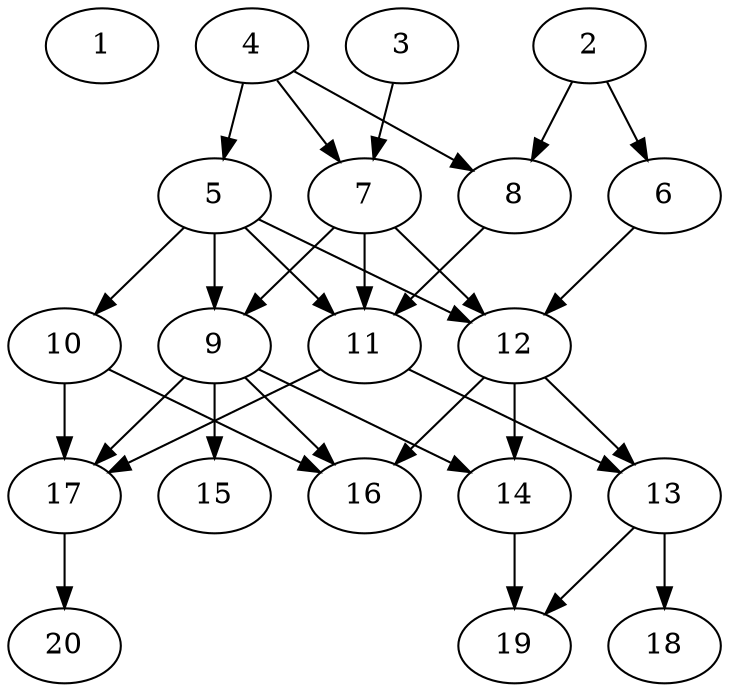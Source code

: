 // DAG automatically generated by daggen at Thu Oct  3 13:58:43 2019
// ./daggen --dot -n 20 --ccr 0.3 --fat 0.5 --regular 0.7 --density 0.7 --mindata 5242880 --maxdata 52428800 
digraph G {
  1 [size="63371947", alpha="0.05", expect_size="19011584"] 
  2 [size="62610773", alpha="0.06", expect_size="18783232"] 
  2 -> 6 [size ="18783232"]
  2 -> 8 [size ="18783232"]
  3 [size="147845120", alpha="0.07", expect_size="44353536"] 
  3 -> 7 [size ="44353536"]
  4 [size="42137600", alpha="0.03", expect_size="12641280"] 
  4 -> 5 [size ="12641280"]
  4 -> 7 [size ="12641280"]
  4 -> 8 [size ="12641280"]
  5 [size="40878080", alpha="0.17", expect_size="12263424"] 
  5 -> 9 [size ="12263424"]
  5 -> 10 [size ="12263424"]
  5 -> 11 [size ="12263424"]
  5 -> 12 [size ="12263424"]
  6 [size="112643413", alpha="0.13", expect_size="33793024"] 
  6 -> 12 [size ="33793024"]
  7 [size="33508693", alpha="0.10", expect_size="10052608"] 
  7 -> 9 [size ="10052608"]
  7 -> 11 [size ="10052608"]
  7 -> 12 [size ="10052608"]
  8 [size="94791680", alpha="0.03", expect_size="28437504"] 
  8 -> 11 [size ="28437504"]
  9 [size="17646933", alpha="0.17", expect_size="5294080"] 
  9 -> 14 [size ="5294080"]
  9 -> 15 [size ="5294080"]
  9 -> 16 [size ="5294080"]
  9 -> 17 [size ="5294080"]
  10 [size="122013013", alpha="0.15", expect_size="36603904"] 
  10 -> 16 [size ="36603904"]
  10 -> 17 [size ="36603904"]
  11 [size="58166613", alpha="0.19", expect_size="17449984"] 
  11 -> 13 [size ="17449984"]
  11 -> 17 [size ="17449984"]
  12 [size="100352000", alpha="0.00", expect_size="30105600"] 
  12 -> 13 [size ="30105600"]
  12 -> 14 [size ="30105600"]
  12 -> 16 [size ="30105600"]
  13 [size="144288427", alpha="0.10", expect_size="43286528"] 
  13 -> 18 [size ="43286528"]
  13 -> 19 [size ="43286528"]
  14 [size="42639360", alpha="0.00", expect_size="12791808"] 
  14 -> 19 [size ="12791808"]
  15 [size="65740800", alpha="0.17", expect_size="19722240"] 
  16 [size="43991040", alpha="0.02", expect_size="13197312"] 
  17 [size="148121600", alpha="0.19", expect_size="44436480"] 
  17 -> 20 [size ="44436480"]
  18 [size="67089067", alpha="0.02", expect_size="20126720"] 
  19 [size="89637547", alpha="0.14", expect_size="26891264"] 
  20 [size="62170453", alpha="0.19", expect_size="18651136"] 
}
